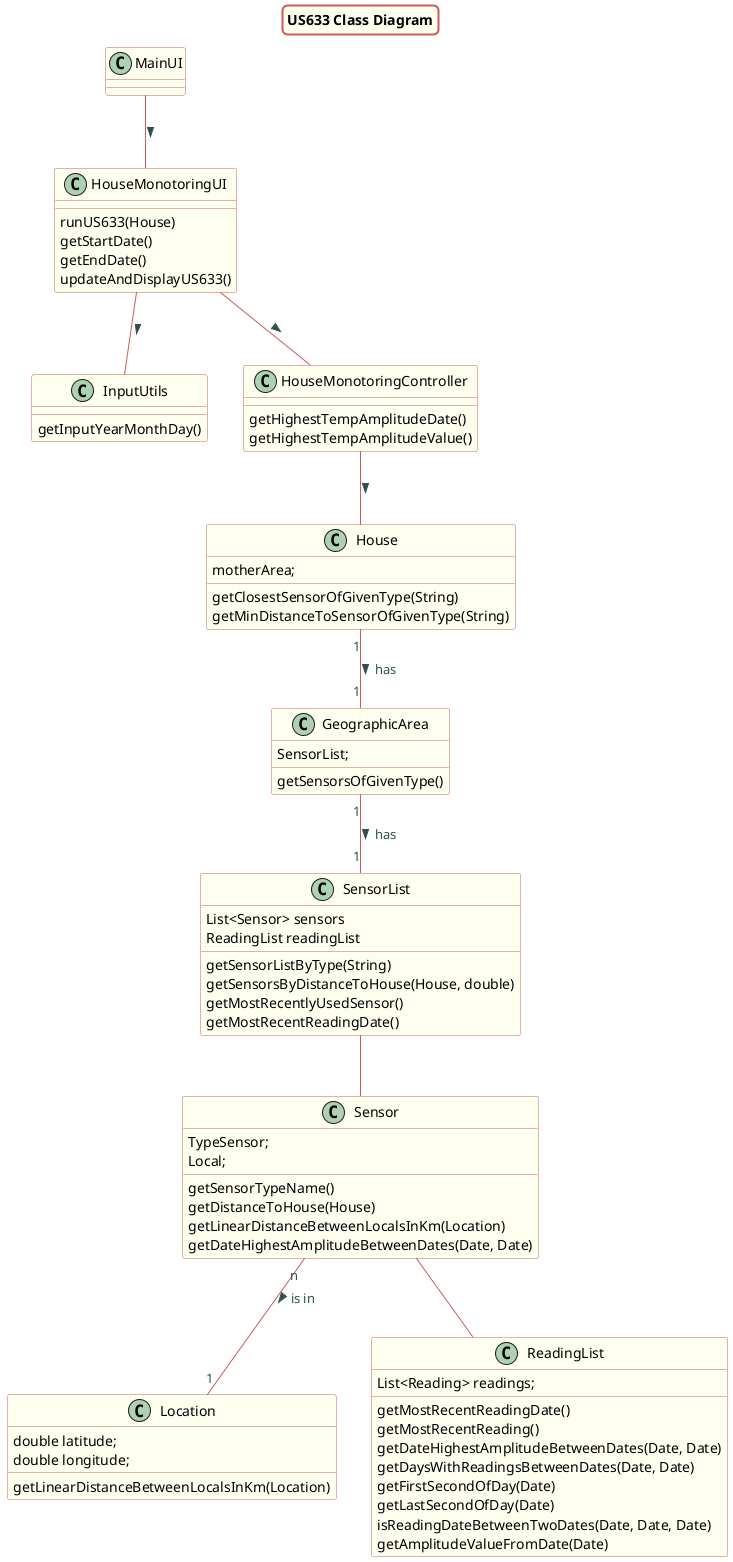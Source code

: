 @startuml
title US633 Class Diagram

skinparam titleBorderRoundCorner 10
skinparam titleBorderThickness 2
skinparam titleBorderColor indianred
skinparam titleBackgroundColor ivory
skinparam FontName verdana

skinparam class {
 	BorderColor indianred
 	BackgroundColor indianred
 	BackgroundColor ivory
    roundcorner 10
    ArrowFontName Verdana
    ArrowColor indianred
    ArrowFontColor darkslategrey
 }

class House
MainUI -- HouseMonotoringUI : >
HouseMonotoringUI -- InputUtils : >
HouseMonotoringUI -- HouseMonotoringController : >
HouseMonotoringController -- House : >
House "1" -- "1" GeographicArea : has >
GeographicArea "1" -- "1" SensorList : has >
SensorList -- Sensor
Sensor "n" -- "1" Location: is in >
Sensor -- ReadingList

class HouseMonotoringUI {
runUS633(House)
getStartDate()
getEndDate()
updateAndDisplayUS633()
}

class InputUtils{
getInputYearMonthDay()
}

class HouseMonotoringController {
getHighestTempAmplitudeDate()
getHighestTempAmplitudeValue()
}

class House{
motherArea;

getClosestSensorOfGivenType(String)
getMinDistanceToSensorOfGivenType(String)
}

class GeographicArea{
SensorList;

getSensorsOfGivenType()
}

class SensorList{
List<Sensor> sensors
ReadingList readingList

getSensorListByType(String)
getSensorsByDistanceToHouse(House, double)
getMostRecentlyUsedSensor()
getMostRecentReadingDate()
}

class Sensor{
TypeSensor;
Local;

getSensorTypeName()
getDistanceToHouse(House)
getLinearDistanceBetweenLocalsInKm(Location)
getDateHighestAmplitudeBetweenDates(Date, Date)
}

class Location{
double latitude;
double longitude;

getLinearDistanceBetweenLocalsInKm(Location)
}

class ReadingList{
List<Reading> readings;

getMostRecentReadingDate()
getMostRecentReading()
getDateHighestAmplitudeBetweenDates(Date, Date)
getDaysWithReadingsBetweenDates(Date, Date)
getFirstSecondOfDay(Date)
getLastSecondOfDay(Date)
isReadingDateBetweenTwoDates(Date, Date, Date)
getAmplitudeValueFromDate(Date)
}

@enduml